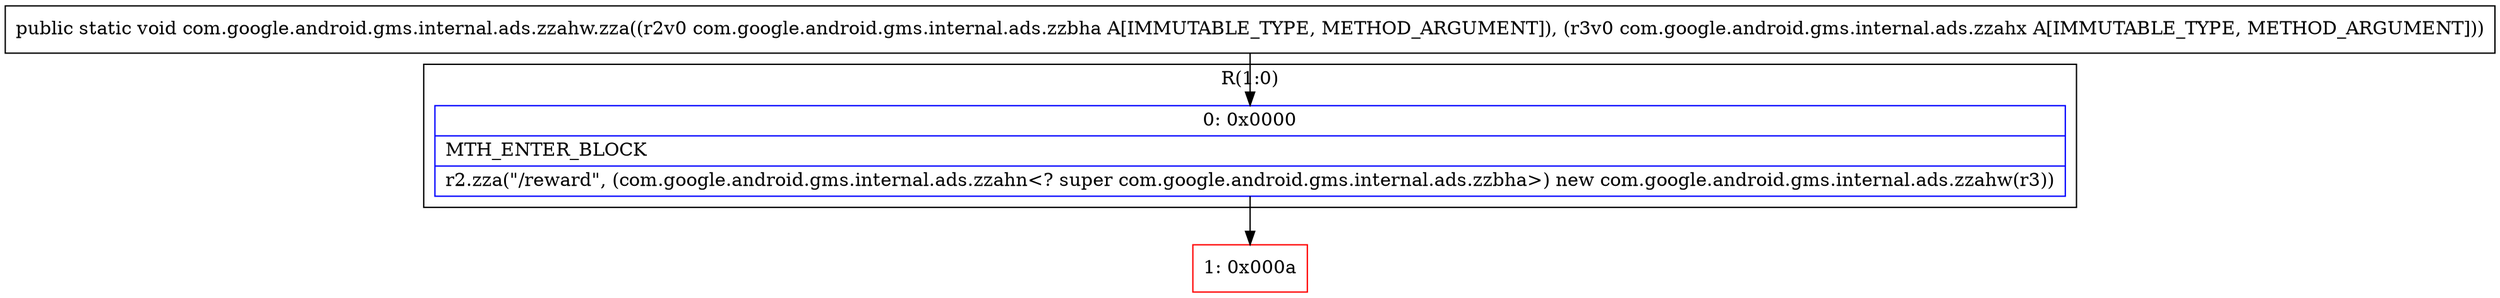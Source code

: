 digraph "CFG forcom.google.android.gms.internal.ads.zzahw.zza(Lcom\/google\/android\/gms\/internal\/ads\/zzbha;Lcom\/google\/android\/gms\/internal\/ads\/zzahx;)V" {
subgraph cluster_Region_1723926687 {
label = "R(1:0)";
node [shape=record,color=blue];
Node_0 [shape=record,label="{0\:\ 0x0000|MTH_ENTER_BLOCK\l|r2.zza(\"\/reward\", (com.google.android.gms.internal.ads.zzahn\<? super com.google.android.gms.internal.ads.zzbha\>) new com.google.android.gms.internal.ads.zzahw(r3))\l}"];
}
Node_1 [shape=record,color=red,label="{1\:\ 0x000a}"];
MethodNode[shape=record,label="{public static void com.google.android.gms.internal.ads.zzahw.zza((r2v0 com.google.android.gms.internal.ads.zzbha A[IMMUTABLE_TYPE, METHOD_ARGUMENT]), (r3v0 com.google.android.gms.internal.ads.zzahx A[IMMUTABLE_TYPE, METHOD_ARGUMENT])) }"];
MethodNode -> Node_0;
Node_0 -> Node_1;
}

